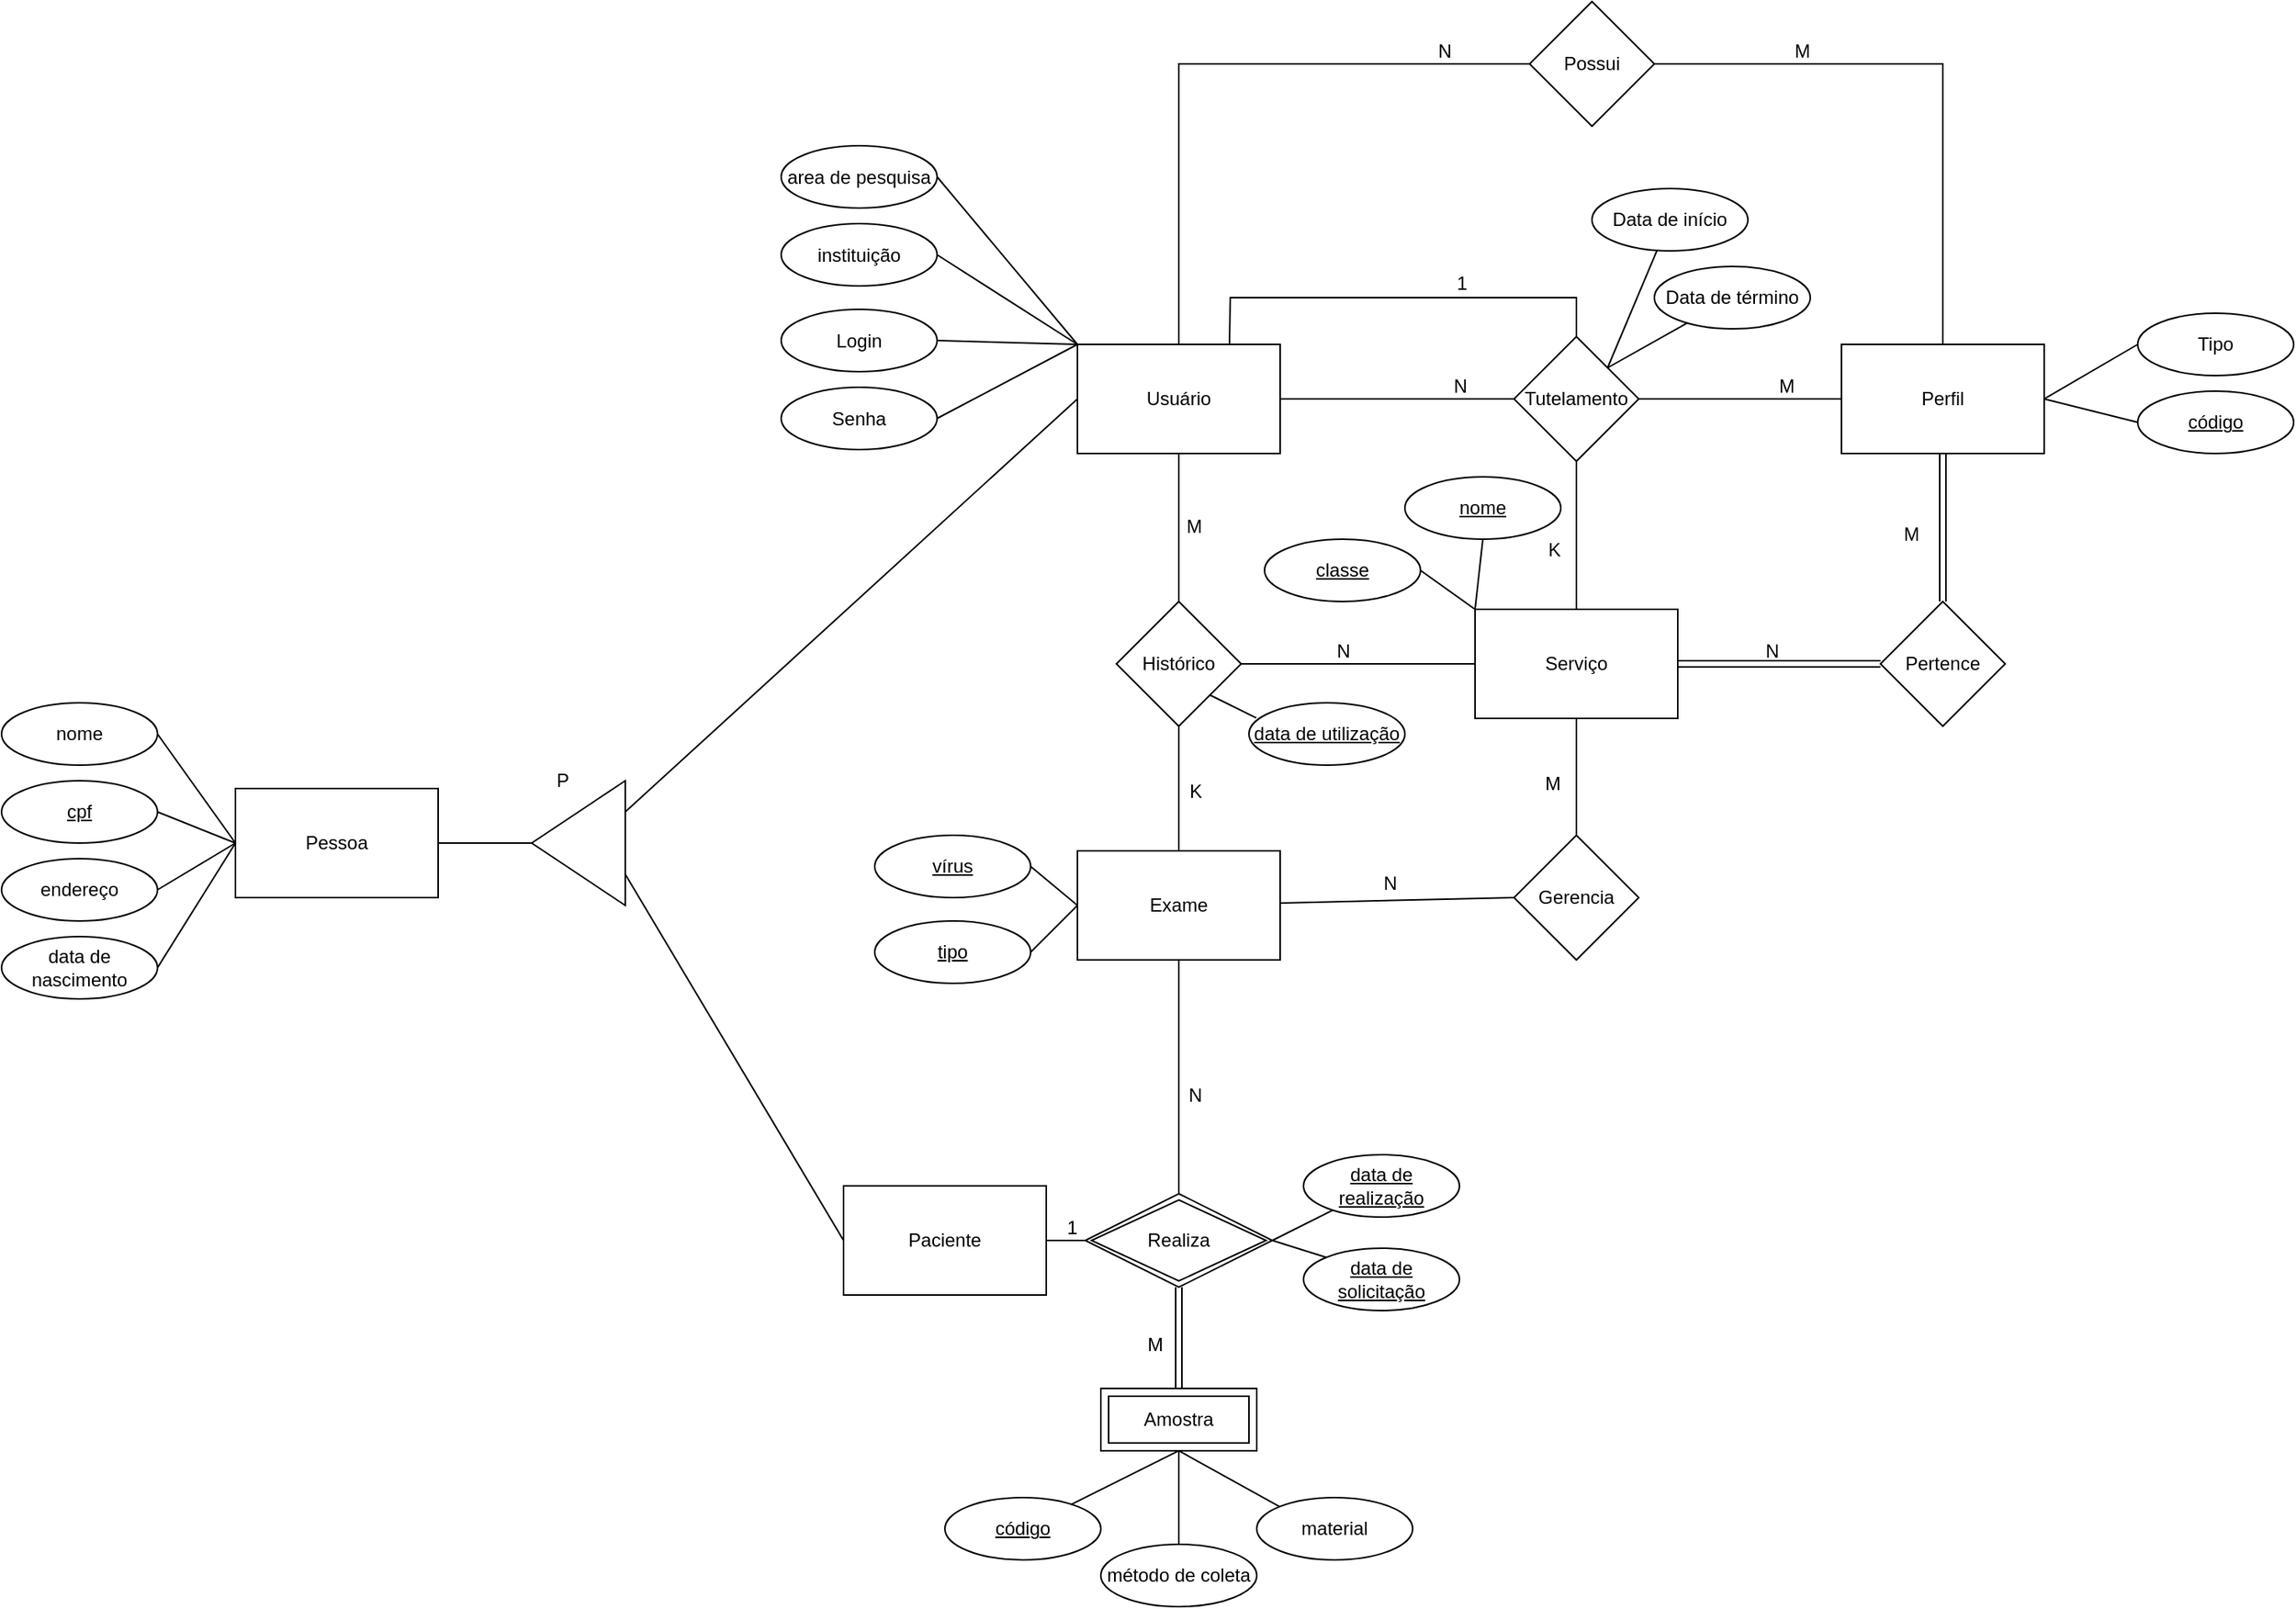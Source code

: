 <mxfile version="13.3.8" type="device" pages="2"><diagram id="vqulIl1J4enLwHjpf-9g" name="Page-1"><mxGraphModel dx="1108" dy="433" grid="1" gridSize="10" guides="1" tooltips="1" connect="1" arrows="1" fold="1" page="1" pageScale="1" pageWidth="850" pageHeight="1100" math="0" shadow="0"><root><mxCell id="0"/><mxCell id="1" parent="0"/><mxCell id="Hca87l5G_y4M02Vb20pz-1" value="Usuário" style="rounded=0;whiteSpace=wrap;html=1;" parent="1" vertex="1"><mxGeometry x="890" y="255" width="130" height="70" as="geometry"/></mxCell><mxCell id="Hca87l5G_y4M02Vb20pz-7" value="instituição" style="ellipse;whiteSpace=wrap;html=1;align=center;" parent="1" vertex="1"><mxGeometry x="700" y="177.5" width="100" height="40" as="geometry"/></mxCell><mxCell id="Hca87l5G_y4M02Vb20pz-9" value="Login" style="ellipse;whiteSpace=wrap;html=1;align=center;" parent="1" vertex="1"><mxGeometry x="700" y="232.5" width="100" height="40" as="geometry"/></mxCell><mxCell id="Hca87l5G_y4M02Vb20pz-10" value="Senha" style="ellipse;whiteSpace=wrap;html=1;align=center;" parent="1" vertex="1"><mxGeometry x="700" y="282.5" width="100" height="40" as="geometry"/></mxCell><mxCell id="Hca87l5G_y4M02Vb20pz-15" value="" style="endArrow=none;html=1;exitX=1;exitY=0.5;exitDx=0;exitDy=0;entryX=0;entryY=0;entryDx=0;entryDy=0;" parent="1" source="Hca87l5G_y4M02Vb20pz-6" target="Hca87l5G_y4M02Vb20pz-1" edge="1"><mxGeometry width="50" height="50" relative="1" as="geometry"><mxPoint x="850" y="235" as="sourcePoint"/><mxPoint x="920" y="265" as="targetPoint"/></mxGeometry></mxCell><mxCell id="Hca87l5G_y4M02Vb20pz-17" value="" style="endArrow=none;html=1;exitX=1;exitY=0.5;exitDx=0;exitDy=0;entryX=0;entryY=0;entryDx=0;entryDy=0;" parent="1" source="Hca87l5G_y4M02Vb20pz-7" target="Hca87l5G_y4M02Vb20pz-1" edge="1"><mxGeometry width="50" height="50" relative="1" as="geometry"><mxPoint x="850" y="285" as="sourcePoint"/><mxPoint x="930" y="275" as="targetPoint"/></mxGeometry></mxCell><mxCell id="Hca87l5G_y4M02Vb20pz-19" value="" style="endArrow=none;html=1;exitX=1;exitY=0.5;exitDx=0;exitDy=0;entryX=0;entryY=0;entryDx=0;entryDy=0;" parent="1" source="Hca87l5G_y4M02Vb20pz-9" target="Hca87l5G_y4M02Vb20pz-1" edge="1"><mxGeometry width="50" height="50" relative="1" as="geometry"><mxPoint x="850" y="385" as="sourcePoint"/><mxPoint x="930" y="275" as="targetPoint"/></mxGeometry></mxCell><mxCell id="Hca87l5G_y4M02Vb20pz-20" value="" style="endArrow=none;html=1;exitX=1;exitY=0.5;exitDx=0;exitDy=0;entryX=0;entryY=0;entryDx=0;entryDy=0;" parent="1" source="Hca87l5G_y4M02Vb20pz-10" target="Hca87l5G_y4M02Vb20pz-1" edge="1"><mxGeometry width="50" height="50" relative="1" as="geometry"><mxPoint x="850" y="435" as="sourcePoint"/><mxPoint x="930" y="275" as="targetPoint"/></mxGeometry></mxCell><mxCell id="Hca87l5G_y4M02Vb20pz-21" value="Tutelamento" style="rhombus;whiteSpace=wrap;html=1;" parent="1" vertex="1"><mxGeometry x="1170" y="250" width="80" height="80" as="geometry"/></mxCell><mxCell id="Hca87l5G_y4M02Vb20pz-22" value="Perfil" style="rounded=0;whiteSpace=wrap;html=1;" parent="1" vertex="1"><mxGeometry x="1380" y="255" width="130" height="70" as="geometry"/></mxCell><mxCell id="Hca87l5G_y4M02Vb20pz-25" value="Possui" style="rhombus;whiteSpace=wrap;html=1;" parent="1" vertex="1"><mxGeometry x="1180" y="35" width="80" height="80" as="geometry"/></mxCell><mxCell id="Hca87l5G_y4M02Vb20pz-26" value="" style="endArrow=none;html=1;rounded=0;exitX=0.75;exitY=0;exitDx=0;exitDy=0;entryX=0.5;entryY=0;entryDx=0;entryDy=0;" parent="1" source="Hca87l5G_y4M02Vb20pz-1" target="Hca87l5G_y4M02Vb20pz-21" edge="1"><mxGeometry relative="1" as="geometry"><mxPoint x="930" y="295" as="sourcePoint"/><mxPoint x="1140" y="225" as="targetPoint"/><Array as="points"><mxPoint x="988" y="225"/><mxPoint x="1210" y="225"/></Array></mxGeometry></mxCell><mxCell id="Hca87l5G_y4M02Vb20pz-27" value="1" style="resizable=0;html=1;align=right;verticalAlign=bottom;" parent="Hca87l5G_y4M02Vb20pz-26" connectable="0" vertex="1"><mxGeometry x="1" relative="1" as="geometry"><mxPoint x="-70" y="-25" as="offset"/></mxGeometry></mxCell><mxCell id="Hca87l5G_y4M02Vb20pz-28" value="" style="endArrow=none;html=1;rounded=0;entryX=0;entryY=0.5;entryDx=0;entryDy=0;" parent="1" target="Hca87l5G_y4M02Vb20pz-21" edge="1"><mxGeometry relative="1" as="geometry"><mxPoint x="1020" y="290" as="sourcePoint"/><mxPoint x="1090" y="295" as="targetPoint"/></mxGeometry></mxCell><mxCell id="Hca87l5G_y4M02Vb20pz-29" value="N" style="resizable=0;html=1;align=right;verticalAlign=bottom;" parent="Hca87l5G_y4M02Vb20pz-28" connectable="0" vertex="1"><mxGeometry x="1" relative="1" as="geometry"><mxPoint x="-30" as="offset"/></mxGeometry></mxCell><mxCell id="Hca87l5G_y4M02Vb20pz-33" value="" style="endArrow=none;html=1;rounded=0;exitX=0.5;exitY=0;exitDx=0;exitDy=0;entryX=0;entryY=0.5;entryDx=0;entryDy=0;" parent="1" source="Hca87l5G_y4M02Vb20pz-1" target="Hca87l5G_y4M02Vb20pz-25" edge="1"><mxGeometry relative="1" as="geometry"><mxPoint x="1030" y="300" as="sourcePoint"/><mxPoint x="955" y="95" as="targetPoint"/><Array as="points"><mxPoint x="955" y="75"/></Array></mxGeometry></mxCell><mxCell id="Hca87l5G_y4M02Vb20pz-34" value="N" style="resizable=0;html=1;align=right;verticalAlign=bottom;" parent="Hca87l5G_y4M02Vb20pz-33" connectable="0" vertex="1"><mxGeometry x="1" relative="1" as="geometry"><mxPoint x="-50" as="offset"/></mxGeometry></mxCell><mxCell id="Hca87l5G_y4M02Vb20pz-35" value="" style="endArrow=none;html=1;rounded=0;exitX=0.5;exitY=0;exitDx=0;exitDy=0;entryX=1;entryY=0.5;entryDx=0;entryDy=0;" parent="1" source="Hca87l5G_y4M02Vb20pz-22" target="Hca87l5G_y4M02Vb20pz-25" edge="1"><mxGeometry relative="1" as="geometry"><mxPoint x="965" y="265" as="sourcePoint"/><mxPoint x="1120" y="155" as="targetPoint"/><Array as="points"><mxPoint x="1445" y="75"/></Array></mxGeometry></mxCell><mxCell id="Hca87l5G_y4M02Vb20pz-36" value="M" style="resizable=0;html=1;align=right;verticalAlign=bottom;" parent="Hca87l5G_y4M02Vb20pz-35" connectable="0" vertex="1"><mxGeometry x="1" relative="1" as="geometry"><mxPoint x="100" as="offset"/></mxGeometry></mxCell><mxCell id="Hca87l5G_y4M02Vb20pz-37" value="Data de início" style="ellipse;whiteSpace=wrap;html=1;align=center;" parent="1" vertex="1"><mxGeometry x="1220" y="155" width="100" height="40" as="geometry"/></mxCell><mxCell id="Hca87l5G_y4M02Vb20pz-38" value="Data de término" style="ellipse;whiteSpace=wrap;html=1;align=center;" parent="1" vertex="1"><mxGeometry x="1260" y="205" width="100" height="40" as="geometry"/></mxCell><mxCell id="Hca87l5G_y4M02Vb20pz-39" value="" style="endArrow=none;html=1;exitX=1;exitY=0;exitDx=0;exitDy=0;" parent="1" source="Hca87l5G_y4M02Vb20pz-21" target="Hca87l5G_y4M02Vb20pz-38" edge="1"><mxGeometry width="50" height="50" relative="1" as="geometry"><mxPoint x="1250" y="315" as="sourcePoint"/><mxPoint x="1300" y="265" as="targetPoint"/></mxGeometry></mxCell><mxCell id="Hca87l5G_y4M02Vb20pz-40" value="" style="endArrow=none;html=1;exitX=1;exitY=0;exitDx=0;exitDy=0;" parent="1" source="Hca87l5G_y4M02Vb20pz-21" target="Hca87l5G_y4M02Vb20pz-37" edge="1"><mxGeometry width="50" height="50" relative="1" as="geometry"><mxPoint x="1240" y="280" as="sourcePoint"/><mxPoint x="1291.024" y="251.299" as="targetPoint"/></mxGeometry></mxCell><mxCell id="Hca87l5G_y4M02Vb20pz-41" value="" style="endArrow=none;html=1;rounded=0;entryX=0;entryY=0.5;entryDx=0;entryDy=0;exitX=1;exitY=0.5;exitDx=0;exitDy=0;" parent="1" source="Hca87l5G_y4M02Vb20pz-21" target="Hca87l5G_y4M02Vb20pz-22" edge="1"><mxGeometry relative="1" as="geometry"><mxPoint x="1030" y="300" as="sourcePoint"/><mxPoint x="1180" y="300" as="targetPoint"/></mxGeometry></mxCell><mxCell id="Hca87l5G_y4M02Vb20pz-42" value="M" style="resizable=0;html=1;align=right;verticalAlign=bottom;" parent="Hca87l5G_y4M02Vb20pz-41" connectable="0" vertex="1"><mxGeometry x="1" relative="1" as="geometry"><mxPoint x="-30" as="offset"/></mxGeometry></mxCell><mxCell id="Hca87l5G_y4M02Vb20pz-43" value="Tipo" style="ellipse;whiteSpace=wrap;html=1;align=center;" parent="1" vertex="1"><mxGeometry x="1570" y="235" width="100" height="40" as="geometry"/></mxCell><mxCell id="Hca87l5G_y4M02Vb20pz-44" value="" style="endArrow=none;html=1;exitX=1;exitY=0.5;exitDx=0;exitDy=0;entryX=0;entryY=0.5;entryDx=0;entryDy=0;" parent="1" source="Hca87l5G_y4M02Vb20pz-22" target="Hca87l5G_y4M02Vb20pz-43" edge="1"><mxGeometry width="50" height="50" relative="1" as="geometry"><mxPoint x="1240" y="280" as="sourcePoint"/><mxPoint x="1291.024" y="251.299" as="targetPoint"/></mxGeometry></mxCell><mxCell id="Hca87l5G_y4M02Vb20pz-45" value="código" style="ellipse;whiteSpace=wrap;html=1;align=center;fontStyle=4;" parent="1" vertex="1"><mxGeometry x="1570" y="285" width="100" height="40" as="geometry"/></mxCell><mxCell id="Hca87l5G_y4M02Vb20pz-46" value="" style="endArrow=none;html=1;exitX=1;exitY=0.5;exitDx=0;exitDy=0;entryX=0;entryY=0.5;entryDx=0;entryDy=0;" parent="1" source="Hca87l5G_y4M02Vb20pz-22" target="Hca87l5G_y4M02Vb20pz-45" edge="1"><mxGeometry width="50" height="50" relative="1" as="geometry"><mxPoint x="1520" y="300" as="sourcePoint"/><mxPoint x="1580" y="255" as="targetPoint"/></mxGeometry></mxCell><mxCell id="Hca87l5G_y4M02Vb20pz-47" value="Serviço" style="rounded=0;whiteSpace=wrap;html=1;" parent="1" vertex="1"><mxGeometry x="1145" y="425" width="130" height="70" as="geometry"/></mxCell><mxCell id="Hca87l5G_y4M02Vb20pz-48" value="Pertence" style="rhombus;whiteSpace=wrap;html=1;" parent="1" vertex="1"><mxGeometry x="1405" y="420" width="80" height="80" as="geometry"/></mxCell><mxCell id="Hca87l5G_y4M02Vb20pz-49" value="" style="shape=link;html=1;rounded=0;entryX=0;entryY=0.5;entryDx=0;entryDy=0;" parent="1" target="Hca87l5G_y4M02Vb20pz-48" edge="1"><mxGeometry relative="1" as="geometry"><mxPoint x="1275" y="460" as="sourcePoint"/><mxPoint x="1405" y="459.5" as="targetPoint"/></mxGeometry></mxCell><mxCell id="Hca87l5G_y4M02Vb20pz-50" value="N" style="resizable=0;html=1;align=right;verticalAlign=bottom;" parent="Hca87l5G_y4M02Vb20pz-49" connectable="0" vertex="1"><mxGeometry x="1" relative="1" as="geometry"><mxPoint x="-65" as="offset"/></mxGeometry></mxCell><mxCell id="Hca87l5G_y4M02Vb20pz-51" value="" style="shape=link;html=1;rounded=0;entryX=0.5;entryY=0;entryDx=0;entryDy=0;exitX=0.5;exitY=1;exitDx=0;exitDy=0;" parent="1" source="Hca87l5G_y4M02Vb20pz-22" target="Hca87l5G_y4M02Vb20pz-48" edge="1"><mxGeometry relative="1" as="geometry"><mxPoint x="1285" y="470" as="sourcePoint"/><mxPoint x="1415" y="470" as="targetPoint"/></mxGeometry></mxCell><mxCell id="Hca87l5G_y4M02Vb20pz-52" value="M" style="resizable=0;html=1;align=right;verticalAlign=bottom;" parent="Hca87l5G_y4M02Vb20pz-51" connectable="0" vertex="1"><mxGeometry x="1" relative="1" as="geometry"><mxPoint x="-15" y="-35" as="offset"/></mxGeometry></mxCell><mxCell id="Hca87l5G_y4M02Vb20pz-53" value="" style="endArrow=none;html=1;rounded=0;entryX=0.5;entryY=0;entryDx=0;entryDy=0;exitX=0.5;exitY=1;exitDx=0;exitDy=0;" parent="1" source="Hca87l5G_y4M02Vb20pz-21" target="Hca87l5G_y4M02Vb20pz-47" edge="1"><mxGeometry relative="1" as="geometry"><mxPoint x="1260" y="300" as="sourcePoint"/><mxPoint x="1390" y="300" as="targetPoint"/></mxGeometry></mxCell><mxCell id="Hca87l5G_y4M02Vb20pz-54" value="&lt;div&gt;K&lt;/div&gt;" style="resizable=0;html=1;align=right;verticalAlign=bottom;" parent="Hca87l5G_y4M02Vb20pz-53" connectable="0" vertex="1"><mxGeometry x="1" relative="1" as="geometry"><mxPoint x="-10" y="-30" as="offset"/></mxGeometry></mxCell><mxCell id="Hca87l5G_y4M02Vb20pz-55" value="classe" style="ellipse;whiteSpace=wrap;html=1;align=center;fontStyle=4;" parent="1" vertex="1"><mxGeometry x="1010" y="380" width="100" height="40" as="geometry"/></mxCell><mxCell id="Hca87l5G_y4M02Vb20pz-56" value="&lt;div&gt;nome&lt;/div&gt;" style="ellipse;whiteSpace=wrap;html=1;align=center;fontStyle=4;" parent="1" vertex="1"><mxGeometry x="1100" y="340" width="100" height="40" as="geometry"/></mxCell><mxCell id="Hca87l5G_y4M02Vb20pz-57" value="" style="endArrow=none;html=1;exitX=0;exitY=0.5;exitDx=0;exitDy=0;entryX=1;entryY=0.5;entryDx=0;entryDy=0;" parent="1" target="Hca87l5G_y4M02Vb20pz-55" edge="1"><mxGeometry width="50" height="50" relative="1" as="geometry"><mxPoint x="1145" y="425" as="sourcePoint"/><mxPoint x="900" y="265" as="targetPoint"/></mxGeometry></mxCell><mxCell id="Hca87l5G_y4M02Vb20pz-58" value="" style="endArrow=none;html=1;exitX=0.5;exitY=1;exitDx=0;exitDy=0;entryX=0;entryY=0;entryDx=0;entryDy=0;" parent="1" source="Hca87l5G_y4M02Vb20pz-56" target="Hca87l5G_y4M02Vb20pz-47" edge="1"><mxGeometry width="50" height="50" relative="1" as="geometry"><mxPoint x="1235" y="340" as="sourcePoint"/><mxPoint x="1210" y="325" as="targetPoint"/></mxGeometry></mxCell><mxCell id="Hca87l5G_y4M02Vb20pz-59" value="Gerencia" style="rhombus;whiteSpace=wrap;html=1;" parent="1" vertex="1"><mxGeometry x="1170" y="570" width="80" height="80" as="geometry"/></mxCell><mxCell id="Hca87l5G_y4M02Vb20pz-60" value="Exame" style="rounded=0;whiteSpace=wrap;html=1;" parent="1" vertex="1"><mxGeometry x="890" y="580" width="130" height="70" as="geometry"/></mxCell><mxCell id="Hca87l5G_y4M02Vb20pz-61" value="" style="endArrow=none;html=1;rounded=0;exitX=0.5;exitY=1;exitDx=0;exitDy=0;entryX=0.5;entryY=0;entryDx=0;entryDy=0;" parent="1" source="Hca87l5G_y4M02Vb20pz-47" target="Hca87l5G_y4M02Vb20pz-59" edge="1"><mxGeometry relative="1" as="geometry"><mxPoint x="1209.5" y="535" as="sourcePoint"/><mxPoint x="1210" y="565" as="targetPoint"/><Array as="points"/></mxGeometry></mxCell><mxCell id="Hca87l5G_y4M02Vb20pz-62" value="&lt;div&gt;M&lt;/div&gt;" style="resizable=0;html=1;align=right;verticalAlign=bottom;" parent="Hca87l5G_y4M02Vb20pz-61" connectable="0" vertex="1"><mxGeometry x="1" relative="1" as="geometry"><mxPoint x="-10" y="-25" as="offset"/></mxGeometry></mxCell><mxCell id="Hca87l5G_y4M02Vb20pz-65" value="tipo" style="ellipse;whiteSpace=wrap;html=1;align=center;fontStyle=4;" parent="1" vertex="1"><mxGeometry x="760" y="625" width="100" height="40" as="geometry"/></mxCell><mxCell id="Hca87l5G_y4M02Vb20pz-66" value="vírus" style="ellipse;whiteSpace=wrap;html=1;align=center;fontStyle=4;" parent="1" vertex="1"><mxGeometry x="760" y="570" width="100" height="40" as="geometry"/></mxCell><mxCell id="Hca87l5G_y4M02Vb20pz-67" value="" style="endArrow=none;html=1;exitX=1;exitY=0.5;exitDx=0;exitDy=0;" parent="1" source="Hca87l5G_y4M02Vb20pz-65" edge="1"><mxGeometry width="50" height="50" relative="1" as="geometry"><mxPoint x="655" y="365" as="sourcePoint"/><mxPoint x="890" y="615" as="targetPoint"/></mxGeometry></mxCell><mxCell id="Hca87l5G_y4M02Vb20pz-68" value="" style="endArrow=none;html=1;exitX=1;exitY=0.5;exitDx=0;exitDy=0;" parent="1" source="Hca87l5G_y4M02Vb20pz-66" edge="1"><mxGeometry width="50" height="50" relative="1" as="geometry"><mxPoint x="1100" y="580" as="sourcePoint"/><mxPoint x="890" y="615" as="targetPoint"/></mxGeometry></mxCell><mxCell id="Hca87l5G_y4M02Vb20pz-69" value="Realiza" style="shape=rhombus;double=1;perimeter=rhombusPerimeter;whiteSpace=wrap;html=1;align=center;" parent="1" vertex="1"><mxGeometry x="895" y="800" width="120" height="60" as="geometry"/></mxCell><mxCell id="Hca87l5G_y4M02Vb20pz-70" value="Amostra" style="shape=ext;margin=3;double=1;whiteSpace=wrap;html=1;align=center;" parent="1" vertex="1"><mxGeometry x="905" y="924.96" width="100" height="40" as="geometry"/></mxCell><mxCell id="Hca87l5G_y4M02Vb20pz-71" value="Paciente" style="rounded=0;whiteSpace=wrap;html=1;" parent="1" vertex="1"><mxGeometry x="740" y="795" width="130" height="70" as="geometry"/></mxCell><mxCell id="Hca87l5G_y4M02Vb20pz-72" value="" style="endArrow=none;html=1;rounded=0;entryX=0.5;entryY=1;entryDx=0;entryDy=0;exitX=0.5;exitY=0;exitDx=0;exitDy=0;" parent="1" source="Hca87l5G_y4M02Vb20pz-69" target="Hca87l5G_y4M02Vb20pz-60" edge="1"><mxGeometry relative="1" as="geometry"><mxPoint x="740" y="735" as="sourcePoint"/><mxPoint x="900" y="735" as="targetPoint"/></mxGeometry></mxCell><mxCell id="Hca87l5G_y4M02Vb20pz-73" value="N" style="resizable=0;html=1;align=right;verticalAlign=bottom;" parent="Hca87l5G_y4M02Vb20pz-72" connectable="0" vertex="1"><mxGeometry x="1" relative="1" as="geometry"><mxPoint x="15.0" y="95" as="offset"/></mxGeometry></mxCell><mxCell id="Hca87l5G_y4M02Vb20pz-76" value="" style="endArrow=none;html=1;rounded=0;entryX=0;entryY=0.5;entryDx=0;entryDy=0;exitX=1;exitY=0.5;exitDx=0;exitDy=0;" parent="1" source="Hca87l5G_y4M02Vb20pz-71" target="Hca87l5G_y4M02Vb20pz-69" edge="1"><mxGeometry relative="1" as="geometry"><mxPoint x="890" y="840" as="sourcePoint"/><mxPoint x="1010" y="840" as="targetPoint"/></mxGeometry></mxCell><mxCell id="Hca87l5G_y4M02Vb20pz-77" value="1" style="resizable=0;html=1;align=right;verticalAlign=bottom;" parent="Hca87l5G_y4M02Vb20pz-76" connectable="0" vertex="1"><mxGeometry x="1" relative="1" as="geometry"><mxPoint x="-5" as="offset"/></mxGeometry></mxCell><mxCell id="Hca87l5G_y4M02Vb20pz-78" value="&lt;u&gt;data de realização&lt;/u&gt;" style="ellipse;whiteSpace=wrap;html=1;align=center;" parent="1" vertex="1"><mxGeometry x="1035" y="775" width="100" height="40" as="geometry"/></mxCell><mxCell id="Hca87l5G_y4M02Vb20pz-79" value="" style="endArrow=none;html=1;entryX=1;entryY=0.5;entryDx=0;entryDy=0;" parent="1" source="Hca87l5G_y4M02Vb20pz-78" target="Hca87l5G_y4M02Vb20pz-69" edge="1"><mxGeometry width="50" height="50" relative="1" as="geometry"><mxPoint x="765" y="580" as="sourcePoint"/><mxPoint x="730" y="600" as="targetPoint"/></mxGeometry></mxCell><mxCell id="Hca87l5G_y4M02Vb20pz-80" value="" style="shape=link;html=1;rounded=0;entryX=0.5;entryY=1;entryDx=0;entryDy=0;exitX=0.5;exitY=0;exitDx=0;exitDy=0;" parent="1" source="Hca87l5G_y4M02Vb20pz-70" target="Hca87l5G_y4M02Vb20pz-69" edge="1"><mxGeometry relative="1" as="geometry"><mxPoint x="895" y="580" as="sourcePoint"/><mxPoint x="1025" y="580" as="targetPoint"/></mxGeometry></mxCell><mxCell id="Hca87l5G_y4M02Vb20pz-81" value="M" style="resizable=0;html=1;align=right;verticalAlign=bottom;" parent="Hca87l5G_y4M02Vb20pz-80" connectable="0" vertex="1"><mxGeometry x="1" relative="1" as="geometry"><mxPoint x="-10" y="45.04" as="offset"/></mxGeometry></mxCell><mxCell id="Hca87l5G_y4M02Vb20pz-82" value="método de coleta" style="ellipse;whiteSpace=wrap;html=1;align=center;" parent="1" vertex="1"><mxGeometry x="905" y="1024.96" width="100" height="40" as="geometry"/></mxCell><mxCell id="Hca87l5G_y4M02Vb20pz-83" value="" style="endArrow=none;html=1;entryX=0.5;entryY=0;entryDx=0;entryDy=0;exitX=0.5;exitY=1;exitDx=0;exitDy=0;" parent="1" source="Hca87l5G_y4M02Vb20pz-70" target="Hca87l5G_y4M02Vb20pz-82" edge="1"><mxGeometry width="50" height="50" relative="1" as="geometry"><mxPoint x="883.57" y="743.53" as="sourcePoint"/><mxPoint x="935" y="794.96" as="targetPoint"/></mxGeometry></mxCell><mxCell id="Hca87l5G_y4M02Vb20pz-84" value="material" style="ellipse;whiteSpace=wrap;html=1;align=center;" parent="1" vertex="1"><mxGeometry x="1005" y="994.96" width="100" height="40" as="geometry"/></mxCell><mxCell id="Hca87l5G_y4M02Vb20pz-85" value="" style="endArrow=none;html=1;entryX=0;entryY=0;entryDx=0;entryDy=0;exitX=0.5;exitY=1;exitDx=0;exitDy=0;" parent="1" source="Hca87l5G_y4M02Vb20pz-70" target="Hca87l5G_y4M02Vb20pz-84" edge="1"><mxGeometry width="50" height="50" relative="1" as="geometry"><mxPoint x="965" y="974.96" as="sourcePoint"/><mxPoint x="965" y="1034.96" as="targetPoint"/></mxGeometry></mxCell><mxCell id="Hca87l5G_y4M02Vb20pz-86" value="código" style="ellipse;whiteSpace=wrap;html=1;align=center;fontStyle=4;" parent="1" vertex="1"><mxGeometry x="805" y="994.96" width="100" height="40" as="geometry"/></mxCell><mxCell id="Hca87l5G_y4M02Vb20pz-87" value="" style="endArrow=none;html=1;" parent="1" target="Hca87l5G_y4M02Vb20pz-86" edge="1"><mxGeometry width="50" height="50" relative="1" as="geometry"><mxPoint x="955" y="964.96" as="sourcePoint"/><mxPoint x="965" y="1034.96" as="targetPoint"/></mxGeometry></mxCell><mxCell id="Hca87l5G_y4M02Vb20pz-88" value="cpf" style="ellipse;whiteSpace=wrap;html=1;align=center;fontStyle=4;" parent="1" vertex="1"><mxGeometry x="200" y="535" width="100" height="40" as="geometry"/></mxCell><mxCell id="Hca87l5G_y4M02Vb20pz-90" value="nome" style="ellipse;whiteSpace=wrap;html=1;align=center;" parent="1" vertex="1"><mxGeometry x="200" y="485" width="100" height="40" as="geometry"/></mxCell><mxCell id="Hca87l5G_y4M02Vb20pz-92" value="endereço" style="ellipse;whiteSpace=wrap;html=1;align=center;" parent="1" vertex="1"><mxGeometry x="200" y="585" width="100" height="40" as="geometry"/></mxCell><mxCell id="Hca87l5G_y4M02Vb20pz-93" value="data de nascimento" style="ellipse;whiteSpace=wrap;html=1;align=center;" parent="1" vertex="1"><mxGeometry x="200" y="635" width="100" height="40" as="geometry"/></mxCell><mxCell id="DPUbYvpwC4rmFdESuQnZ-4" value="" style="rhombus;whiteSpace=wrap;html=1;" parent="1" vertex="1"><mxGeometry x="915" y="420" width="80" height="80" as="geometry"/></mxCell><mxCell id="DPUbYvpwC4rmFdESuQnZ-5" value="" style="endArrow=none;html=1;entryX=0.5;entryY=1;entryDx=0;entryDy=0;exitX=0.5;exitY=0;exitDx=0;exitDy=0;" parent="1" source="DPUbYvpwC4rmFdESuQnZ-4" target="Hca87l5G_y4M02Vb20pz-1" edge="1"><mxGeometry width="50" height="50" relative="1" as="geometry"><mxPoint x="1090" y="465" as="sourcePoint"/><mxPoint x="1140" y="415" as="targetPoint"/></mxGeometry></mxCell><mxCell id="DPUbYvpwC4rmFdESuQnZ-6" value="" style="endArrow=none;html=1;exitX=1;exitY=0.5;exitDx=0;exitDy=0;entryX=0;entryY=0.5;entryDx=0;entryDy=0;" parent="1" source="DPUbYvpwC4rmFdESuQnZ-4" target="Hca87l5G_y4M02Vb20pz-47" edge="1"><mxGeometry width="50" height="50" relative="1" as="geometry"><mxPoint x="1090" y="465" as="sourcePoint"/><mxPoint x="1140" y="415" as="targetPoint"/></mxGeometry></mxCell><mxCell id="DPUbYvpwC4rmFdESuQnZ-8" value="Histórico" style="text;html=1;strokeColor=none;fillColor=none;align=center;verticalAlign=middle;whiteSpace=wrap;rounded=0;" parent="1" vertex="1"><mxGeometry x="935" y="450" width="40" height="20" as="geometry"/></mxCell><mxCell id="DPUbYvpwC4rmFdESuQnZ-11" value="&lt;u&gt;data de utilização&lt;/u&gt;" style="ellipse;whiteSpace=wrap;html=1;align=center;" parent="1" vertex="1"><mxGeometry x="1000" y="485" width="100" height="40" as="geometry"/></mxCell><mxCell id="DPUbYvpwC4rmFdESuQnZ-13" value="" style="endArrow=none;html=1;exitX=0.047;exitY=0.242;exitDx=0;exitDy=0;entryX=1;entryY=1;entryDx=0;entryDy=0;exitPerimeter=0;" parent="1" source="DPUbYvpwC4rmFdESuQnZ-11" target="DPUbYvpwC4rmFdESuQnZ-4" edge="1"><mxGeometry width="50" height="50" relative="1" as="geometry"><mxPoint x="1090" y="585" as="sourcePoint"/><mxPoint x="1140" y="535" as="targetPoint"/></mxGeometry></mxCell><mxCell id="gB2T98hT1KQtVvKRYJYW-1" value="N" style="resizable=0;html=1;align=right;verticalAlign=bottom;" parent="1" connectable="0" vertex="1"><mxGeometry x="1130" y="460" as="geometry"><mxPoint x="-65" as="offset"/></mxGeometry></mxCell><mxCell id="gB2T98hT1KQtVvKRYJYW-2" value="M" style="resizable=0;html=1;align=right;verticalAlign=bottom;" parent="1" connectable="0" vertex="1"><mxGeometry x="985" y="415" as="geometry"><mxPoint x="-15" y="-35" as="offset"/></mxGeometry></mxCell><mxCell id="7MDsx3huEAC4QRdlJysO-1" value="" style="endArrow=none;html=1;entryX=0;entryY=0.5;entryDx=0;entryDy=0;" parent="1" source="Hca87l5G_y4M02Vb20pz-60" target="Hca87l5G_y4M02Vb20pz-59" edge="1"><mxGeometry width="50" height="50" relative="1" as="geometry"><mxPoint x="1150" y="705" as="sourcePoint"/><mxPoint x="1200" y="655" as="targetPoint"/></mxGeometry></mxCell><mxCell id="7MDsx3huEAC4QRdlJysO-2" value="N" style="resizable=0;html=1;align=right;verticalAlign=bottom;" parent="1" connectable="0" vertex="1"><mxGeometry x="1084.998" y="484.998" as="geometry"><mxPoint x="10.03" y="124.6" as="offset"/></mxGeometry></mxCell><mxCell id="7MDsx3huEAC4QRdlJysO-3" value="" style="endArrow=none;html=1;exitX=0.5;exitY=0;exitDx=0;exitDy=0;entryX=0.5;entryY=1;entryDx=0;entryDy=0;" parent="1" source="Hca87l5G_y4M02Vb20pz-60" target="DPUbYvpwC4rmFdESuQnZ-4" edge="1"><mxGeometry width="50" height="50" relative="1" as="geometry"><mxPoint x="1150" y="535" as="sourcePoint"/><mxPoint x="1200" y="485" as="targetPoint"/></mxGeometry></mxCell><mxCell id="7MDsx3huEAC4QRdlJysO-4" value="&lt;div&gt;K&lt;/div&gt;" style="resizable=0;html=1;align=right;verticalAlign=bottom;" parent="1" connectable="0" vertex="1"><mxGeometry x="980" y="580" as="geometry"><mxPoint x="-10" y="-30" as="offset"/></mxGeometry></mxCell><mxCell id="7MDsx3huEAC4QRdlJysO-5" value="&lt;u&gt;data de solicitação&lt;/u&gt;" style="ellipse;whiteSpace=wrap;html=1;align=center;" parent="1" vertex="1"><mxGeometry x="1035" y="835" width="100" height="40" as="geometry"/></mxCell><mxCell id="7MDsx3huEAC4QRdlJysO-6" value="" style="endArrow=none;html=1;exitX=1;exitY=0.5;exitDx=0;exitDy=0;entryX=0;entryY=0;entryDx=0;entryDy=0;" parent="1" source="Hca87l5G_y4M02Vb20pz-69" target="7MDsx3huEAC4QRdlJysO-5" edge="1"><mxGeometry width="50" height="50" relative="1" as="geometry"><mxPoint x="850" y="715" as="sourcePoint"/><mxPoint x="1040" y="855" as="targetPoint"/></mxGeometry></mxCell><mxCell id="Hca87l5G_y4M02Vb20pz-6" value="area de pesquisa" style="ellipse;whiteSpace=wrap;html=1;align=center;" parent="1" vertex="1"><mxGeometry x="700" y="127.5" width="100" height="40" as="geometry"/></mxCell><mxCell id="fUPRQQEsuM0e68sEKHKM-1" value="Pessoa" style="rounded=0;whiteSpace=wrap;html=1;" parent="1" vertex="1"><mxGeometry x="350" y="540" width="130" height="70" as="geometry"/></mxCell><mxCell id="fUPRQQEsuM0e68sEKHKM-3" value="" style="endArrow=none;html=1;exitX=1;exitY=0.5;exitDx=0;exitDy=0;entryX=0;entryY=0.5;entryDx=0;entryDy=0;" parent="1" source="Hca87l5G_y4M02Vb20pz-90" target="fUPRQQEsuM0e68sEKHKM-1" edge="1"><mxGeometry width="50" height="50" relative="1" as="geometry"><mxPoint x="340" y="575" as="sourcePoint"/><mxPoint x="390" y="525" as="targetPoint"/></mxGeometry></mxCell><mxCell id="fUPRQQEsuM0e68sEKHKM-5" value="" style="endArrow=none;html=1;entryX=1;entryY=0.5;entryDx=0;entryDy=0;" parent="1" target="Hca87l5G_y4M02Vb20pz-88" edge="1"><mxGeometry width="50" height="50" relative="1" as="geometry"><mxPoint x="350" y="575" as="sourcePoint"/><mxPoint x="390" y="525" as="targetPoint"/></mxGeometry></mxCell><mxCell id="fUPRQQEsuM0e68sEKHKM-6" value="" style="endArrow=none;html=1;exitX=0;exitY=0.5;exitDx=0;exitDy=0;" parent="1" source="fUPRQQEsuM0e68sEKHKM-1" edge="1"><mxGeometry width="50" height="50" relative="1" as="geometry"><mxPoint x="340" y="575" as="sourcePoint"/><mxPoint x="300" y="605" as="targetPoint"/></mxGeometry></mxCell><mxCell id="fUPRQQEsuM0e68sEKHKM-7" value="" style="endArrow=none;html=1;exitX=0;exitY=0.5;exitDx=0;exitDy=0;" parent="1" source="fUPRQQEsuM0e68sEKHKM-1" edge="1"><mxGeometry width="50" height="50" relative="1" as="geometry"><mxPoint x="340" y="575" as="sourcePoint"/><mxPoint x="300" y="655" as="targetPoint"/></mxGeometry></mxCell><mxCell id="fUPRQQEsuM0e68sEKHKM-11" value="" style="triangle;whiteSpace=wrap;html=1;rotation=-180;" parent="1" vertex="1"><mxGeometry x="540" y="535" width="60" height="80" as="geometry"/></mxCell><mxCell id="fUPRQQEsuM0e68sEKHKM-13" value="" style="endArrow=none;html=1;exitX=1;exitY=0.5;exitDx=0;exitDy=0;entryX=1;entryY=0.5;entryDx=0;entryDy=0;" parent="1" source="fUPRQQEsuM0e68sEKHKM-1" target="fUPRQQEsuM0e68sEKHKM-11" edge="1"><mxGeometry width="50" height="50" relative="1" as="geometry"><mxPoint x="500" y="580" as="sourcePoint"/><mxPoint x="550" y="530" as="targetPoint"/></mxGeometry></mxCell><mxCell id="fUPRQQEsuM0e68sEKHKM-15" value="" style="endArrow=none;html=1;entryX=0;entryY=0.5;entryDx=0;entryDy=0;exitX=0;exitY=0.75;exitDx=0;exitDy=0;" parent="1" source="fUPRQQEsuM0e68sEKHKM-11" target="Hca87l5G_y4M02Vb20pz-1" edge="1"><mxGeometry width="50" height="50" relative="1" as="geometry"><mxPoint x="500" y="580" as="sourcePoint"/><mxPoint x="550" y="530" as="targetPoint"/></mxGeometry></mxCell><mxCell id="fUPRQQEsuM0e68sEKHKM-16" value="" style="endArrow=none;html=1;exitX=0;exitY=0.25;exitDx=0;exitDy=0;entryX=0;entryY=0.5;entryDx=0;entryDy=0;" parent="1" source="fUPRQQEsuM0e68sEKHKM-11" target="Hca87l5G_y4M02Vb20pz-71" edge="1"><mxGeometry width="50" height="50" relative="1" as="geometry"><mxPoint x="500" y="580" as="sourcePoint"/><mxPoint x="550" y="530" as="targetPoint"/></mxGeometry></mxCell><mxCell id="fUPRQQEsuM0e68sEKHKM-17" value="P" style="text;html=1;strokeColor=none;fillColor=none;align=center;verticalAlign=middle;whiteSpace=wrap;rounded=0;" parent="1" vertex="1"><mxGeometry x="540" y="525" width="40" height="20" as="geometry"/></mxCell></root></mxGraphModel></diagram><diagram id="lkPqcw9YRDLd-GS48JZc" name="Page-2"><mxGraphModel dx="1108" dy="433" grid="1" gridSize="10" guides="1" tooltips="1" connect="1" arrows="1" fold="1" page="1" pageScale="1" pageWidth="850" pageHeight="1100" math="0" shadow="0"><root><mxCell id="AagIR0hsWF_exLqwNYIM-0"/><mxCell id="AagIR0hsWF_exLqwNYIM-1" parent="AagIR0hsWF_exLqwNYIM-0"/><mxCell id="aTB9mhuCrNrsvC4o5uKk-29" value="Perfil" style="swimlane;fontStyle=1;childLayout=stackLayout;horizontal=1;startSize=26;horizontalStack=0;resizeParent=1;resizeParentMax=0;resizeLast=0;collapsible=1;marginBottom=0;align=center;fontSize=14;" parent="AagIR0hsWF_exLqwNYIM-1" vertex="1"><mxGeometry x="40" y="120" width="160" height="78" as="geometry"/></mxCell><mxCell id="aTB9mhuCrNrsvC4o5uKk-30" value="código" style="text;strokeColor=none;fillColor=none;spacingLeft=4;spacingRight=4;overflow=hidden;rotatable=0;points=[[0,0.5],[1,0.5]];portConstraint=eastwest;fontSize=12;fontStyle=4" parent="aTB9mhuCrNrsvC4o5uKk-29" vertex="1"><mxGeometry y="26" width="160" height="26" as="geometry"/></mxCell><mxCell id="aTB9mhuCrNrsvC4o5uKk-31" value="tipo" style="text;strokeColor=none;fillColor=none;spacingLeft=4;spacingRight=4;overflow=hidden;rotatable=0;points=[[0,0.5],[1,0.5]];portConstraint=eastwest;fontSize=12;" parent="aTB9mhuCrNrsvC4o5uKk-29" vertex="1"><mxGeometry y="52" width="160" height="26" as="geometry"/></mxCell><mxCell id="aTB9mhuCrNrsvC4o5uKk-39" value="Serviço" style="swimlane;fontStyle=1;childLayout=stackLayout;horizontal=1;startSize=26;horizontalStack=0;resizeParent=1;resizeParentMax=0;resizeLast=0;collapsible=1;marginBottom=0;align=center;fontSize=14;" parent="AagIR0hsWF_exLqwNYIM-1" vertex="1"><mxGeometry x="240" y="120" width="160" height="78" as="geometry"/></mxCell><mxCell id="aTB9mhuCrNrsvC4o5uKk-40" value="classe" style="text;strokeColor=none;fillColor=none;spacingLeft=4;spacingRight=4;overflow=hidden;rotatable=0;points=[[0,0.5],[1,0.5]];portConstraint=eastwest;fontSize=12;fontStyle=4" parent="aTB9mhuCrNrsvC4o5uKk-39" vertex="1"><mxGeometry y="26" width="160" height="26" as="geometry"/></mxCell><mxCell id="aTB9mhuCrNrsvC4o5uKk-41" value="nome" style="text;strokeColor=none;fillColor=none;spacingLeft=4;spacingRight=4;overflow=hidden;rotatable=0;points=[[0,0.5],[1,0.5]];portConstraint=eastwest;fontSize=12;fontStyle=4" parent="aTB9mhuCrNrsvC4o5uKk-39" vertex="1"><mxGeometry y="52" width="160" height="26" as="geometry"/></mxCell><mxCell id="aTB9mhuCrNrsvC4o5uKk-61" value="Amostra" style="swimlane;fontStyle=1;childLayout=stackLayout;horizontal=1;startSize=26;horizontalStack=0;resizeParent=1;resizeParentMax=0;resizeLast=0;collapsible=1;marginBottom=0;align=center;fontSize=14;" parent="AagIR0hsWF_exLqwNYIM-1" vertex="1"><mxGeometry x="40" y="220" width="160" height="182" as="geometry"/></mxCell><mxCell id="aTB9mhuCrNrsvC4o5uKk-62" value="id_paciente" style="text;strokeColor=none;fillColor=none;spacingLeft=4;spacingRight=4;overflow=hidden;rotatable=0;points=[[0,0.5],[1,0.5]];portConstraint=eastwest;fontSize=12;fontStyle=4" parent="aTB9mhuCrNrsvC4o5uKk-61" vertex="1"><mxGeometry y="26" width="160" height="26" as="geometry"/></mxCell><mxCell id="aTB9mhuCrNrsvC4o5uKk-63" value="tipo_exame" style="text;strokeColor=none;fillColor=none;spacingLeft=4;spacingRight=4;overflow=hidden;rotatable=0;points=[[0,0.5],[1,0.5]];portConstraint=eastwest;fontSize=12;fontStyle=4" parent="aTB9mhuCrNrsvC4o5uKk-61" vertex="1"><mxGeometry y="52" width="160" height="26" as="geometry"/></mxCell><mxCell id="aTB9mhuCrNrsvC4o5uKk-64" value="virus_exame" style="text;strokeColor=none;fillColor=none;spacingLeft=4;spacingRight=4;overflow=hidden;rotatable=0;points=[[0,0.5],[1,0.5]];portConstraint=eastwest;fontSize=12;fontStyle=4" parent="aTB9mhuCrNrsvC4o5uKk-61" vertex="1"><mxGeometry y="78" width="160" height="26" as="geometry"/></mxCell><mxCell id="aTB9mhuCrNrsvC4o5uKk-65" value="codigo_amostra" style="text;strokeColor=none;fillColor=none;spacingLeft=4;spacingRight=4;overflow=hidden;rotatable=0;points=[[0,0.5],[1,0.5]];portConstraint=eastwest;fontSize=12;fontStyle=4" parent="aTB9mhuCrNrsvC4o5uKk-61" vertex="1"><mxGeometry y="104" width="160" height="26" as="geometry"/></mxCell><mxCell id="aTB9mhuCrNrsvC4o5uKk-67" value="método de coleta" style="text;strokeColor=none;fillColor=none;spacingLeft=4;spacingRight=4;overflow=hidden;rotatable=0;points=[[0,0.5],[1,0.5]];portConstraint=eastwest;fontSize=12;fontStyle=0" parent="aTB9mhuCrNrsvC4o5uKk-61" vertex="1"><mxGeometry y="130" width="160" height="26" as="geometry"/></mxCell><mxCell id="aTB9mhuCrNrsvC4o5uKk-68" value="material" style="text;strokeColor=none;fillColor=none;spacingLeft=4;spacingRight=4;overflow=hidden;rotatable=0;points=[[0,0.5],[1,0.5]];portConstraint=eastwest;fontSize=12;fontStyle=0" parent="aTB9mhuCrNrsvC4o5uKk-61" vertex="1"><mxGeometry y="156" width="160" height="26" as="geometry"/></mxCell><mxCell id="aTB9mhuCrNrsvC4o5uKk-58" value="Exame" style="swimlane;fontStyle=1;childLayout=stackLayout;horizontal=1;startSize=26;horizontalStack=0;resizeParent=1;resizeParentMax=0;resizeLast=0;collapsible=1;marginBottom=0;align=center;fontSize=14;" parent="AagIR0hsWF_exLqwNYIM-1" vertex="1"><mxGeometry x="240" y="220" width="160" height="78" as="geometry"/></mxCell><mxCell id="aTB9mhuCrNrsvC4o5uKk-59" value="tipo" style="text;strokeColor=none;fillColor=none;spacingLeft=4;spacingRight=4;overflow=hidden;rotatable=0;points=[[0,0.5],[1,0.5]];portConstraint=eastwest;fontSize=12;fontStyle=4" parent="aTB9mhuCrNrsvC4o5uKk-58" vertex="1"><mxGeometry y="26" width="160" height="26" as="geometry"/></mxCell><mxCell id="aTB9mhuCrNrsvC4o5uKk-60" value="virus" style="text;strokeColor=none;fillColor=none;spacingLeft=4;spacingRight=4;overflow=hidden;rotatable=0;points=[[0,0.5],[1,0.5]];portConstraint=eastwest;fontSize=12;fontStyle=4" parent="aTB9mhuCrNrsvC4o5uKk-58" vertex="1"><mxGeometry y="52" width="160" height="26" as="geometry"/></mxCell><mxCell id="OlsFBIIWnfdrHPUleK1n-1" value="Pessoa" style="swimlane;fontStyle=1;childLayout=stackLayout;horizontal=1;startSize=26;horizontalStack=0;resizeParent=1;resizeParentMax=0;resizeLast=0;collapsible=1;marginBottom=0;align=center;fontSize=14;" parent="AagIR0hsWF_exLqwNYIM-1" vertex="1"><mxGeometry x="540" y="120" width="160" height="130" as="geometry"/></mxCell><mxCell id="OlsFBIIWnfdrHPUleK1n-2" value="cpf&#10;" style="text;strokeColor=none;fillColor=none;spacingLeft=4;spacingRight=4;overflow=hidden;rotatable=0;points=[[0,0.5],[1,0.5]];portConstraint=eastwest;fontSize=12;fontStyle=4" parent="OlsFBIIWnfdrHPUleK1n-1" vertex="1"><mxGeometry y="26" width="160" height="26" as="geometry"/></mxCell><mxCell id="OlsFBIIWnfdrHPUleK1n-3" value="nome" style="text;strokeColor=none;fillColor=none;spacingLeft=4;spacingRight=4;overflow=hidden;rotatable=0;points=[[0,0.5],[1,0.5]];portConstraint=eastwest;fontSize=12;" parent="OlsFBIIWnfdrHPUleK1n-1" vertex="1"><mxGeometry y="52" width="160" height="26" as="geometry"/></mxCell><mxCell id="OlsFBIIWnfdrHPUleK1n-4" value="endereco" style="text;strokeColor=none;fillColor=none;spacingLeft=4;spacingRight=4;overflow=hidden;rotatable=0;points=[[0,0.5],[1,0.5]];portConstraint=eastwest;fontSize=12;" parent="OlsFBIIWnfdrHPUleK1n-1" vertex="1"><mxGeometry y="78" width="160" height="26" as="geometry"/></mxCell><mxCell id="OlsFBIIWnfdrHPUleK1n-7" value="nascimento" style="text;strokeColor=none;fillColor=none;spacingLeft=4;spacingRight=4;overflow=hidden;rotatable=0;points=[[0,0.5],[1,0.5]];portConstraint=eastwest;fontSize=12;" parent="OlsFBIIWnfdrHPUleK1n-1" vertex="1"><mxGeometry y="104" width="160" height="26" as="geometry"/></mxCell><mxCell id="Hm5X7YmA0w7muafkYOLg-4" value="&lt;b&gt;&lt;font style=&quot;font-size: 18px&quot;&gt;ENTIDADES&lt;/font&gt;&lt;/b&gt;" style="text;html=1;strokeColor=none;fillColor=none;align=center;verticalAlign=middle;whiteSpace=wrap;rounded=0;" parent="AagIR0hsWF_exLqwNYIM-1" vertex="1"><mxGeometry x="80" y="60" width="40" height="20" as="geometry"/></mxCell><mxCell id="Hm5X7YmA0w7muafkYOLg-5" value="&lt;b&gt;&lt;font style=&quot;font-size: 18px&quot;&gt;RELACIONAMENTOS&lt;/font&gt;&lt;/b&gt;" style="text;html=1;strokeColor=none;fillColor=none;align=center;verticalAlign=middle;whiteSpace=wrap;rounded=0;" parent="AagIR0hsWF_exLqwNYIM-1" vertex="1"><mxGeometry x="120" y="540" width="40" height="20" as="geometry"/></mxCell><mxCell id="aTB9mhuCrNrsvC4o5uKk-42" value="Tutelamento" style="swimlane;fontStyle=1;childLayout=stackLayout;horizontal=1;startSize=26;horizontalStack=0;resizeParent=1;resizeParentMax=0;resizeLast=0;collapsible=1;marginBottom=0;align=center;fontSize=14;" parent="AagIR0hsWF_exLqwNYIM-1" vertex="1"><mxGeometry x="40" y="600" width="160" height="208" as="geometry"/></mxCell><mxCell id="aTB9mhuCrNrsvC4o5uKk-43" value="id_usuário" style="text;strokeColor=none;fillColor=none;spacingLeft=4;spacingRight=4;overflow=hidden;rotatable=0;points=[[0,0.5],[1,0.5]];portConstraint=eastwest;fontSize=12;fontStyle=4" parent="aTB9mhuCrNrsvC4o5uKk-42" vertex="1"><mxGeometry y="26" width="160" height="26" as="geometry"/></mxCell><mxCell id="aTB9mhuCrNrsvC4o5uKk-44" value="id_tutor" style="text;strokeColor=none;fillColor=none;spacingLeft=4;spacingRight=4;overflow=hidden;rotatable=0;points=[[0,0.5],[1,0.5]];portConstraint=eastwest;fontSize=12;fontStyle=4" parent="aTB9mhuCrNrsvC4o5uKk-42" vertex="1"><mxGeometry y="52" width="160" height="26" as="geometry"/></mxCell><mxCell id="aTB9mhuCrNrsvC4o5uKk-45" value="classe_serviço" style="text;strokeColor=none;fillColor=none;spacingLeft=4;spacingRight=4;overflow=hidden;rotatable=0;points=[[0,0.5],[1,0.5]];portConstraint=eastwest;fontSize=12;fontStyle=4" parent="aTB9mhuCrNrsvC4o5uKk-42" vertex="1"><mxGeometry y="78" width="160" height="26" as="geometry"/></mxCell><mxCell id="aTB9mhuCrNrsvC4o5uKk-46" value="nome_serviço" style="text;strokeColor=none;fillColor=none;spacingLeft=4;spacingRight=4;overflow=hidden;rotatable=0;points=[[0,0.5],[1,0.5]];portConstraint=eastwest;fontSize=12;fontStyle=4" parent="aTB9mhuCrNrsvC4o5uKk-42" vertex="1"><mxGeometry y="104" width="160" height="26" as="geometry"/></mxCell><mxCell id="aTB9mhuCrNrsvC4o5uKk-47" value="código_perfil" style="text;strokeColor=none;fillColor=none;spacingLeft=4;spacingRight=4;overflow=hidden;rotatable=0;points=[[0,0.5],[1,0.5]];portConstraint=eastwest;fontSize=12;fontStyle=4" parent="aTB9mhuCrNrsvC4o5uKk-42" vertex="1"><mxGeometry y="130" width="160" height="26" as="geometry"/></mxCell><mxCell id="aTB9mhuCrNrsvC4o5uKk-48" value="data de inicio" style="text;strokeColor=none;fillColor=none;spacingLeft=4;spacingRight=4;overflow=hidden;rotatable=0;points=[[0,0.5],[1,0.5]];portConstraint=eastwest;fontSize=12;fontStyle=0" parent="aTB9mhuCrNrsvC4o5uKk-42" vertex="1"><mxGeometry y="156" width="160" height="26" as="geometry"/></mxCell><mxCell id="aTB9mhuCrNrsvC4o5uKk-49" value="data de término" style="text;strokeColor=none;fillColor=none;spacingLeft=4;spacingRight=4;overflow=hidden;rotatable=0;points=[[0,0.5],[1,0.5]];portConstraint=eastwest;fontSize=12;fontStyle=0" parent="aTB9mhuCrNrsvC4o5uKk-42" vertex="1"><mxGeometry y="182" width="160" height="26" as="geometry"/></mxCell><mxCell id="aTB9mhuCrNrsvC4o5uKk-69" value="Realiza" style="swimlane;fontStyle=1;childLayout=stackLayout;horizontal=1;startSize=26;horizontalStack=0;resizeParent=1;resizeParentMax=0;resizeLast=0;collapsible=1;marginBottom=0;align=center;fontSize=14;" parent="AagIR0hsWF_exLqwNYIM-1" vertex="1"><mxGeometry x="240" y="600" width="160" height="182" as="geometry"/></mxCell><mxCell id="aTB9mhuCrNrsvC4o5uKk-70" value="tipo_exame" style="text;strokeColor=none;fillColor=none;spacingLeft=4;spacingRight=4;overflow=hidden;rotatable=0;points=[[0,0.5],[1,0.5]];portConstraint=eastwest;fontSize=12;fontStyle=4" parent="aTB9mhuCrNrsvC4o5uKk-69" vertex="1"><mxGeometry y="26" width="160" height="26" as="geometry"/></mxCell><mxCell id="aTB9mhuCrNrsvC4o5uKk-72" value="virus_exame" style="text;strokeColor=none;fillColor=none;spacingLeft=4;spacingRight=4;overflow=hidden;rotatable=0;points=[[0,0.5],[1,0.5]];portConstraint=eastwest;fontSize=12;fontStyle=4" parent="aTB9mhuCrNrsvC4o5uKk-69" vertex="1"><mxGeometry y="52" width="160" height="26" as="geometry"/></mxCell><mxCell id="aTB9mhuCrNrsvC4o5uKk-73" value="codigo_amostra" style="text;strokeColor=none;fillColor=none;spacingLeft=4;spacingRight=4;overflow=hidden;rotatable=0;points=[[0,0.5],[1,0.5]];portConstraint=eastwest;fontSize=12;fontStyle=4" parent="aTB9mhuCrNrsvC4o5uKk-69" vertex="1"><mxGeometry y="78" width="160" height="26" as="geometry"/></mxCell><mxCell id="Hm5X7YmA0w7muafkYOLg-0" value="cpf_paciente" style="text;strokeColor=none;fillColor=none;spacingLeft=4;spacingRight=4;overflow=hidden;rotatable=0;points=[[0,0.5],[1,0.5]];portConstraint=eastwest;fontSize=12;fontStyle=4" parent="aTB9mhuCrNrsvC4o5uKk-69" vertex="1"><mxGeometry y="104" width="160" height="26" as="geometry"/></mxCell><mxCell id="aTB9mhuCrNrsvC4o5uKk-74" value="data de realizacao" style="text;strokeColor=none;fillColor=none;spacingLeft=4;spacingRight=4;overflow=hidden;rotatable=0;points=[[0,0.5],[1,0.5]];portConstraint=eastwest;fontSize=12;fontStyle=4" parent="aTB9mhuCrNrsvC4o5uKk-69" vertex="1"><mxGeometry y="130" width="160" height="26" as="geometry"/></mxCell><mxCell id="aTB9mhuCrNrsvC4o5uKk-75" value="data de solicitação" style="text;strokeColor=none;fillColor=none;spacingLeft=4;spacingRight=4;overflow=hidden;rotatable=0;points=[[0,0.5],[1,0.5]];portConstraint=eastwest;fontSize=12;fontStyle=4" parent="aTB9mhuCrNrsvC4o5uKk-69" vertex="1"><mxGeometry y="156" width="160" height="26" as="geometry"/></mxCell><mxCell id="sGCeXbYi02T63ez-szkU-0" style="edgeStyle=orthogonalEdgeStyle;rounded=0;orthogonalLoop=1;jettySize=auto;html=1;exitX=0.5;exitY=0;exitDx=0;exitDy=0;entryX=0.256;entryY=1.077;entryDx=0;entryDy=0;entryPerimeter=0;" parent="AagIR0hsWF_exLqwNYIM-1" source="aTB9mhuCrNrsvC4o5uKk-50" target="OlsFBIIWnfdrHPUleK1n-7" edge="1"><mxGeometry relative="1" as="geometry"><mxPoint x="580" y="276" as="targetPoint"/><Array as="points"><mxPoint x="520" y="310"/><mxPoint x="581" y="310"/></Array></mxGeometry></mxCell><mxCell id="aTB9mhuCrNrsvC4o5uKk-50" value="Paciente" style="swimlane;fontStyle=1;childLayout=stackLayout;horizontal=1;startSize=26;horizontalStack=0;resizeParent=1;resizeParentMax=0;resizeLast=0;collapsible=1;marginBottom=0;align=center;fontSize=14;" parent="AagIR0hsWF_exLqwNYIM-1" vertex="1"><mxGeometry x="440" y="360" width="160" height="46" as="geometry"/></mxCell><mxCell id="OlsFBIIWnfdrHPUleK1n-33" value="&amp;nbsp;&lt;u&gt;id_paciente&lt;/u&gt;" style="text;html=1;align=left;verticalAlign=middle;resizable=0;points=[];autosize=1;" parent="aTB9mhuCrNrsvC4o5uKk-50" vertex="1"><mxGeometry y="26" width="160" height="20" as="geometry"/></mxCell><mxCell id="sGCeXbYi02T63ez-szkU-1" style="edgeStyle=orthogonalEdgeStyle;rounded=0;orthogonalLoop=1;jettySize=auto;html=1;exitX=0.5;exitY=0;exitDx=0;exitDy=0;entryX=0.756;entryY=1.038;entryDx=0;entryDy=0;entryPerimeter=0;" parent="AagIR0hsWF_exLqwNYIM-1" source="aTB9mhuCrNrsvC4o5uKk-18" target="OlsFBIIWnfdrHPUleK1n-7" edge="1"><mxGeometry relative="1" as="geometry"><mxPoint x="660" y="276" as="targetPoint"/></mxGeometry></mxCell><mxCell id="aTB9mhuCrNrsvC4o5uKk-18" value="Usuário" style="swimlane;fontStyle=1;childLayout=stackLayout;horizontal=1;startSize=26;horizontalStack=0;resizeParent=1;resizeParentMax=0;resizeLast=0;collapsible=1;marginBottom=0;align=center;fontSize=14;" parent="AagIR0hsWF_exLqwNYIM-1" vertex="1"><mxGeometry x="640" y="360" width="160" height="208" as="geometry"/></mxCell><mxCell id="aTB9mhuCrNrsvC4o5uKk-23" value="id_usuario" style="text;strokeColor=none;fillColor=none;spacingLeft=4;spacingRight=4;overflow=hidden;rotatable=0;points=[[0,0.5],[1,0.5]];portConstraint=eastwest;fontSize=12;fontStyle=4" parent="aTB9mhuCrNrsvC4o5uKk-18" vertex="1"><mxGeometry y="26" width="160" height="26" as="geometry"/></mxCell><mxCell id="OlsFBIIWnfdrHPUleK1n-43" value="area de pesquisa" style="text;strokeColor=none;fillColor=none;spacingLeft=4;spacingRight=4;overflow=hidden;rotatable=0;points=[[0,0.5],[1,0.5]];portConstraint=eastwest;fontSize=12;" parent="aTB9mhuCrNrsvC4o5uKk-18" vertex="1"><mxGeometry y="52" width="160" height="26" as="geometry"/></mxCell><mxCell id="aTB9mhuCrNrsvC4o5uKk-24" value="instituição" style="text;strokeColor=none;fillColor=none;spacingLeft=4;spacingRight=4;overflow=hidden;rotatable=0;points=[[0,0.5],[1,0.5]];portConstraint=eastwest;fontSize=12;" parent="aTB9mhuCrNrsvC4o5uKk-18" vertex="1"><mxGeometry y="78" width="160" height="26" as="geometry"/></mxCell><mxCell id="aTB9mhuCrNrsvC4o5uKk-26" value="login" style="text;strokeColor=none;fillColor=none;spacingLeft=4;spacingRight=4;overflow=hidden;rotatable=0;points=[[0,0.5],[1,0.5]];portConstraint=eastwest;fontSize=12;" parent="aTB9mhuCrNrsvC4o5uKk-18" vertex="1"><mxGeometry y="104" width="160" height="26" as="geometry"/></mxCell><mxCell id="aTB9mhuCrNrsvC4o5uKk-27" value="senha" style="text;strokeColor=none;fillColor=none;spacingLeft=4;spacingRight=4;overflow=hidden;rotatable=0;points=[[0,0.5],[1,0.5]];portConstraint=eastwest;fontSize=12;" parent="aTB9mhuCrNrsvC4o5uKk-18" vertex="1"><mxGeometry y="130" width="160" height="26" as="geometry"/></mxCell><mxCell id="aTB9mhuCrNrsvC4o5uKk-28" value="id_tutor (foreign key)" style="text;strokeColor=#333300;fillColor=none;spacingLeft=4;spacingRight=4;overflow=hidden;rotatable=0;points=[[0,0.5],[1,0.5]];portConstraint=eastwest;fontSize=12;fontStyle=4" parent="aTB9mhuCrNrsvC4o5uKk-18" vertex="1"><mxGeometry y="156" width="160" height="26" as="geometry"/></mxCell><mxCell id="K50zFJtmBy7suL8KowzN-1" value="cpf (foreign key)" style="text;strokeColor=#333300;fillColor=none;spacingLeft=4;spacingRight=4;overflow=hidden;rotatable=0;points=[[0,0.5],[1,0.5]];portConstraint=eastwest;fontSize=12;fontStyle=4" parent="aTB9mhuCrNrsvC4o5uKk-18" vertex="1"><mxGeometry y="182" width="160" height="26" as="geometry"/></mxCell><mxCell id="23JdMGPdMLYG7Xq0w3Hr-0" value="Possui" style="swimlane;fontStyle=1;childLayout=stackLayout;horizontal=1;startSize=26;horizontalStack=0;resizeParent=1;resizeParentMax=0;resizeLast=0;collapsible=1;marginBottom=0;align=center;fontSize=14;" parent="AagIR0hsWF_exLqwNYIM-1" vertex="1"><mxGeometry x="440" y="800" width="160" height="78" as="geometry"/></mxCell><mxCell id="23JdMGPdMLYG7Xq0w3Hr-1" value="id_usuario" style="text;strokeColor=none;fillColor=none;spacingLeft=4;spacingRight=4;overflow=hidden;rotatable=0;points=[[0,0.5],[1,0.5]];portConstraint=eastwest;fontSize=12;fontStyle=4" parent="23JdMGPdMLYG7Xq0w3Hr-0" vertex="1"><mxGeometry y="26" width="160" height="26" as="geometry"/></mxCell><mxCell id="23JdMGPdMLYG7Xq0w3Hr-2" value="codigo_perfil" style="text;strokeColor=none;fillColor=none;spacingLeft=4;spacingRight=4;overflow=hidden;rotatable=0;points=[[0,0.5],[1,0.5]];portConstraint=eastwest;fontSize=12;fontStyle=4" parent="23JdMGPdMLYG7Xq0w3Hr-0" vertex="1"><mxGeometry y="52" width="160" height="26" as="geometry"/></mxCell><mxCell id="23JdMGPdMLYG7Xq0w3Hr-16" value="Histórico" style="swimlane;fontStyle=1;childLayout=stackLayout;horizontal=1;startSize=26;horizontalStack=0;resizeParent=1;resizeParentMax=0;resizeLast=0;collapsible=1;marginBottom=0;align=center;fontSize=14;" parent="AagIR0hsWF_exLqwNYIM-1" vertex="1"><mxGeometry x="440" y="600" width="160" height="182" as="geometry"/></mxCell><mxCell id="23JdMGPdMLYG7Xq0w3Hr-17" value="id_usuario" style="text;strokeColor=none;fillColor=none;spacingLeft=4;spacingRight=4;overflow=hidden;rotatable=0;points=[[0,0.5],[1,0.5]];portConstraint=eastwest;fontSize=12;fontStyle=4" parent="23JdMGPdMLYG7Xq0w3Hr-16" vertex="1"><mxGeometry y="26" width="160" height="26" as="geometry"/></mxCell><mxCell id="23JdMGPdMLYG7Xq0w3Hr-18" value="nome_servico" style="text;strokeColor=none;fillColor=none;spacingLeft=4;spacingRight=4;overflow=hidden;rotatable=0;points=[[0,0.5],[1,0.5]];portConstraint=eastwest;fontSize=12;fontStyle=4" parent="23JdMGPdMLYG7Xq0w3Hr-16" vertex="1"><mxGeometry y="52" width="160" height="26" as="geometry"/></mxCell><mxCell id="23JdMGPdMLYG7Xq0w3Hr-19" value="classe_servico" style="text;strokeColor=none;fillColor=none;spacingLeft=4;spacingRight=4;overflow=hidden;rotatable=0;points=[[0,0.5],[1,0.5]];portConstraint=eastwest;fontSize=12;fontStyle=4" parent="23JdMGPdMLYG7Xq0w3Hr-16" vertex="1"><mxGeometry y="78" width="160" height="26" as="geometry"/></mxCell><mxCell id="23JdMGPdMLYG7Xq0w3Hr-20" value="virus_exame" style="text;strokeColor=none;fillColor=none;spacingLeft=4;spacingRight=4;overflow=hidden;rotatable=0;points=[[0,0.5],[1,0.5]];portConstraint=eastwest;fontSize=12;fontStyle=4" parent="23JdMGPdMLYG7Xq0w3Hr-16" vertex="1"><mxGeometry y="104" width="160" height="26" as="geometry"/></mxCell><mxCell id="4eM1NrbXferKPO6PT6y0-0" value="tipo_exame" style="text;strokeColor=none;fillColor=none;spacingLeft=4;spacingRight=4;overflow=hidden;rotatable=0;points=[[0,0.5],[1,0.5]];portConstraint=eastwest;fontSize=12;fontStyle=4" parent="23JdMGPdMLYG7Xq0w3Hr-16" vertex="1"><mxGeometry y="130" width="160" height="26" as="geometry"/></mxCell><mxCell id="fKfie8kLMBFrZ7a9yU0W-0" value="data de utilização" style="text;strokeColor=none;fillColor=none;spacingLeft=4;spacingRight=4;overflow=hidden;rotatable=0;points=[[0,0.5],[1,0.5]];portConstraint=eastwest;fontSize=12;fontStyle=4" parent="23JdMGPdMLYG7Xq0w3Hr-16" vertex="1"><mxGeometry y="156" width="160" height="26" as="geometry"/></mxCell><mxCell id="23JdMGPdMLYG7Xq0w3Hr-8" value="Gerencia" style="swimlane;fontStyle=1;childLayout=stackLayout;horizontal=1;startSize=26;horizontalStack=0;resizeParent=1;resizeParentMax=0;resizeLast=0;collapsible=1;marginBottom=0;align=center;fontSize=14;" parent="AagIR0hsWF_exLqwNYIM-1" vertex="1"><mxGeometry x="640" y="600" width="160" height="130" as="geometry"/></mxCell><mxCell id="23JdMGPdMLYG7Xq0w3Hr-15" value="classe_servico" style="text;strokeColor=none;fillColor=none;spacingLeft=4;spacingRight=4;overflow=hidden;rotatable=0;points=[[0,0.5],[1,0.5]];portConstraint=eastwest;fontSize=12;fontStyle=4" parent="23JdMGPdMLYG7Xq0w3Hr-8" vertex="1"><mxGeometry y="26" width="160" height="26" as="geometry"/></mxCell><mxCell id="23JdMGPdMLYG7Xq0w3Hr-9" value="nome_servico" style="text;strokeColor=none;fillColor=none;spacingLeft=4;spacingRight=4;overflow=hidden;rotatable=0;points=[[0,0.5],[1,0.5]];portConstraint=eastwest;fontSize=12;fontStyle=4" parent="23JdMGPdMLYG7Xq0w3Hr-8" vertex="1"><mxGeometry y="52" width="160" height="26" as="geometry"/></mxCell><mxCell id="23JdMGPdMLYG7Xq0w3Hr-12" value="tipo_exame" style="text;strokeColor=none;fillColor=none;spacingLeft=4;spacingRight=4;overflow=hidden;rotatable=0;points=[[0,0.5],[1,0.5]];portConstraint=eastwest;fontSize=12;fontStyle=4" parent="23JdMGPdMLYG7Xq0w3Hr-8" vertex="1"><mxGeometry y="78" width="160" height="26" as="geometry"/></mxCell><mxCell id="23JdMGPdMLYG7Xq0w3Hr-11" value="virus_exame" style="text;strokeColor=none;fillColor=none;spacingLeft=4;spacingRight=4;overflow=hidden;rotatable=0;points=[[0,0.5],[1,0.5]];portConstraint=eastwest;fontSize=12;fontStyle=4" parent="23JdMGPdMLYG7Xq0w3Hr-8" vertex="1"><mxGeometry y="104" width="160" height="26" as="geometry"/></mxCell><mxCell id="23JdMGPdMLYG7Xq0w3Hr-3" value="Pertence" style="swimlane;fontStyle=1;childLayout=stackLayout;horizontal=1;startSize=26;horizontalStack=0;resizeParent=1;resizeParentMax=0;resizeLast=0;collapsible=1;marginBottom=0;align=center;fontSize=14;" parent="AagIR0hsWF_exLqwNYIM-1" vertex="1"><mxGeometry x="640" y="760" width="160" height="104" as="geometry"/></mxCell><mxCell id="23JdMGPdMLYG7Xq0w3Hr-4" value="classe_servico" style="text;strokeColor=none;fillColor=none;spacingLeft=4;spacingRight=4;overflow=hidden;rotatable=0;points=[[0,0.5],[1,0.5]];portConstraint=eastwest;fontSize=12;fontStyle=4" parent="23JdMGPdMLYG7Xq0w3Hr-3" vertex="1"><mxGeometry y="26" width="160" height="26" as="geometry"/></mxCell><mxCell id="23JdMGPdMLYG7Xq0w3Hr-5" value="nome_servico" style="text;strokeColor=none;fillColor=none;spacingLeft=4;spacingRight=4;overflow=hidden;rotatable=0;points=[[0,0.5],[1,0.5]];portConstraint=eastwest;fontSize=12;fontStyle=4" parent="23JdMGPdMLYG7Xq0w3Hr-3" vertex="1"><mxGeometry y="52" width="160" height="26" as="geometry"/></mxCell><mxCell id="23JdMGPdMLYG7Xq0w3Hr-7" value="código_perfil" style="text;strokeColor=none;fillColor=none;spacingLeft=4;spacingRight=4;overflow=hidden;rotatable=0;points=[[0,0.5],[1,0.5]];portConstraint=eastwest;fontSize=12;fontStyle=4" parent="23JdMGPdMLYG7Xq0w3Hr-3" vertex="1"><mxGeometry y="78" width="160" height="26" as="geometry"/></mxCell><mxCell id="OlsFBIIWnfdrHPUleK1n-35" style="edgeStyle=orthogonalEdgeStyle;rounded=0;orthogonalLoop=1;jettySize=auto;html=1;exitX=0;exitY=0.5;exitDx=0;exitDy=0;entryX=1;entryY=0.5;entryDx=0;entryDy=0;" parent="AagIR0hsWF_exLqwNYIM-1" source="aTB9mhuCrNrsvC4o5uKk-70" target="aTB9mhuCrNrsvC4o5uKk-63" edge="1"><mxGeometry relative="1" as="geometry"/></mxCell><mxCell id="OlsFBIIWnfdrHPUleK1n-36" style="edgeStyle=orthogonalEdgeStyle;rounded=0;orthogonalLoop=1;jettySize=auto;html=1;exitX=0;exitY=0.5;exitDx=0;exitDy=0;entryX=1;entryY=0.5;entryDx=0;entryDy=0;" parent="AagIR0hsWF_exLqwNYIM-1" source="aTB9mhuCrNrsvC4o5uKk-72" target="aTB9mhuCrNrsvC4o5uKk-64" edge="1"><mxGeometry relative="1" as="geometry"/></mxCell><mxCell id="OlsFBIIWnfdrHPUleK1n-37" style="edgeStyle=orthogonalEdgeStyle;rounded=0;orthogonalLoop=1;jettySize=auto;html=1;exitX=0;exitY=0.5;exitDx=0;exitDy=0;entryX=1;entryY=0.5;entryDx=0;entryDy=0;" parent="AagIR0hsWF_exLqwNYIM-1" source="aTB9mhuCrNrsvC4o5uKk-73" target="aTB9mhuCrNrsvC4o5uKk-65" edge="1"><mxGeometry relative="1" as="geometry"/></mxCell><mxCell id="OlsFBIIWnfdrHPUleK1n-38" style="edgeStyle=orthogonalEdgeStyle;rounded=0;orthogonalLoop=1;jettySize=auto;html=1;exitX=0;exitY=0.5;exitDx=0;exitDy=0;entryX=1;entryY=0.5;entryDx=0;entryDy=0;" parent="AagIR0hsWF_exLqwNYIM-1" source="Hm5X7YmA0w7muafkYOLg-0" target="aTB9mhuCrNrsvC4o5uKk-62" edge="1"><mxGeometry relative="1" as="geometry"/></mxCell><mxCell id="OlsFBIIWnfdrHPUleK1n-44" style="edgeStyle=orthogonalEdgeStyle;rounded=0;orthogonalLoop=1;jettySize=auto;html=1;exitX=1;exitY=0.5;exitDx=0;exitDy=0;" parent="AagIR0hsWF_exLqwNYIM-1" source="23JdMGPdMLYG7Xq0w3Hr-17" target="aTB9mhuCrNrsvC4o5uKk-23" edge="1"><mxGeometry relative="1" as="geometry"/></mxCell><mxCell id="OlsFBIIWnfdrHPUleK1n-45" style="edgeStyle=orthogonalEdgeStyle;rounded=0;orthogonalLoop=1;jettySize=auto;html=1;exitX=0;exitY=0.5;exitDx=0;exitDy=0;entryX=1;entryY=0.5;entryDx=0;entryDy=0;" parent="AagIR0hsWF_exLqwNYIM-1" source="23JdMGPdMLYG7Xq0w3Hr-18" target="aTB9mhuCrNrsvC4o5uKk-40" edge="1"><mxGeometry relative="1" as="geometry"/></mxCell><mxCell id="OlsFBIIWnfdrHPUleK1n-46" style="edgeStyle=orthogonalEdgeStyle;rounded=0;orthogonalLoop=1;jettySize=auto;html=1;exitX=0;exitY=0.5;exitDx=0;exitDy=0;entryX=1;entryY=0.5;entryDx=0;entryDy=0;" parent="AagIR0hsWF_exLqwNYIM-1" source="23JdMGPdMLYG7Xq0w3Hr-19" target="aTB9mhuCrNrsvC4o5uKk-41" edge="1"><mxGeometry relative="1" as="geometry"/></mxCell><mxCell id="OlsFBIIWnfdrHPUleK1n-48" style="edgeStyle=orthogonalEdgeStyle;rounded=0;orthogonalLoop=1;jettySize=auto;html=1;exitX=0;exitY=0.5;exitDx=0;exitDy=0;entryX=1;entryY=0.5;entryDx=0;entryDy=0;" parent="AagIR0hsWF_exLqwNYIM-1" source="23JdMGPdMLYG7Xq0w3Hr-20" target="aTB9mhuCrNrsvC4o5uKk-59" edge="1"><mxGeometry relative="1" as="geometry"/></mxCell><mxCell id="OlsFBIIWnfdrHPUleK1n-49" style="edgeStyle=orthogonalEdgeStyle;rounded=0;orthogonalLoop=1;jettySize=auto;html=1;exitX=0;exitY=0.5;exitDx=0;exitDy=0;entryX=1;entryY=0.5;entryDx=0;entryDy=0;" parent="AagIR0hsWF_exLqwNYIM-1" source="4eM1NrbXferKPO6PT6y0-0" target="aTB9mhuCrNrsvC4o5uKk-60" edge="1"><mxGeometry relative="1" as="geometry"/></mxCell><mxCell id="OlsFBIIWnfdrHPUleK1n-50" style="edgeStyle=orthogonalEdgeStyle;rounded=0;orthogonalLoop=1;jettySize=auto;html=1;exitX=1;exitY=0.5;exitDx=0;exitDy=0;entryX=0;entryY=0.5;entryDx=0;entryDy=0;" parent="AagIR0hsWF_exLqwNYIM-1" source="23JdMGPdMLYG7Xq0w3Hr-1" target="aTB9mhuCrNrsvC4o5uKk-23" edge="1"><mxGeometry relative="1" as="geometry"/></mxCell><mxCell id="OlsFBIIWnfdrHPUleK1n-52" style="edgeStyle=orthogonalEdgeStyle;rounded=0;orthogonalLoop=1;jettySize=auto;html=1;exitX=0;exitY=0.5;exitDx=0;exitDy=0;entryX=0;entryY=0.5;entryDx=0;entryDy=0;" parent="AagIR0hsWF_exLqwNYIM-1" source="23JdMGPdMLYG7Xq0w3Hr-2" target="aTB9mhuCrNrsvC4o5uKk-30" edge="1"><mxGeometry relative="1" as="geometry"/></mxCell><mxCell id="OlsFBIIWnfdrHPUleK1n-55" style="edgeStyle=orthogonalEdgeStyle;rounded=0;orthogonalLoop=1;jettySize=auto;html=1;exitX=1;exitY=0.5;exitDx=0;exitDy=0;" parent="AagIR0hsWF_exLqwNYIM-1" source="aTB9mhuCrNrsvC4o5uKk-43" edge="1"><mxGeometry relative="1" as="geometry"><mxPoint x="620" y="450" as="targetPoint"/><Array as="points"><mxPoint x="210" y="639"/></Array></mxGeometry></mxCell><mxCell id="OlsFBIIWnfdrHPUleK1n-59" style="edgeStyle=orthogonalEdgeStyle;rounded=0;orthogonalLoop=1;jettySize=auto;html=1;exitX=0;exitY=0.5;exitDx=0;exitDy=0;entryX=0;entryY=0.5;entryDx=0;entryDy=0;" parent="AagIR0hsWF_exLqwNYIM-1" source="aTB9mhuCrNrsvC4o5uKk-45" target="aTB9mhuCrNrsvC4o5uKk-40" edge="1"><mxGeometry relative="1" as="geometry"><mxPoint x="230" y="160" as="targetPoint"/><Array as="points"><mxPoint x="30" y="691"/><mxPoint x="30" y="210"/><mxPoint x="220" y="210"/><mxPoint x="220" y="159"/></Array></mxGeometry></mxCell><mxCell id="OlsFBIIWnfdrHPUleK1n-61" style="edgeStyle=orthogonalEdgeStyle;rounded=0;orthogonalLoop=1;jettySize=auto;html=1;exitX=0;exitY=0.5;exitDx=0;exitDy=0;entryX=0;entryY=0.5;entryDx=0;entryDy=0;" parent="AagIR0hsWF_exLqwNYIM-1" source="aTB9mhuCrNrsvC4o5uKk-46" target="aTB9mhuCrNrsvC4o5uKk-41" edge="1"><mxGeometry relative="1" as="geometry"><mxPoint x="230" y="190" as="targetPoint"/><Array as="points"><mxPoint x="30" y="717"/><mxPoint x="30" y="210"/><mxPoint x="220" y="210"/><mxPoint x="220" y="185"/></Array></mxGeometry></mxCell><mxCell id="OlsFBIIWnfdrHPUleK1n-62" style="edgeStyle=orthogonalEdgeStyle;rounded=0;orthogonalLoop=1;jettySize=auto;html=1;exitX=0;exitY=0.5;exitDx=0;exitDy=0;entryX=0;entryY=0.5;entryDx=0;entryDy=0;" parent="AagIR0hsWF_exLqwNYIM-1" source="aTB9mhuCrNrsvC4o5uKk-47" target="aTB9mhuCrNrsvC4o5uKk-30" edge="1"><mxGeometry relative="1" as="geometry"/></mxCell><mxCell id="OlsFBIIWnfdrHPUleK1n-64" style="edgeStyle=orthogonalEdgeStyle;rounded=0;orthogonalLoop=1;jettySize=auto;html=1;exitX=0;exitY=0.5;exitDx=0;exitDy=0;entryX=0;entryY=0.5;entryDx=0;entryDy=0;" parent="AagIR0hsWF_exLqwNYIM-1" source="23JdMGPdMLYG7Xq0w3Hr-7" target="aTB9mhuCrNrsvC4o5uKk-30" edge="1"><mxGeometry relative="1" as="geometry"><mxPoint x="20" y="730" as="targetPoint"/><Array as="points"><mxPoint x="620" y="851"/><mxPoint x="620" y="910"/><mxPoint x="20" y="910"/><mxPoint x="20" y="159"/></Array></mxGeometry></mxCell><mxCell id="OlsFBIIWnfdrHPUleK1n-65" style="edgeStyle=orthogonalEdgeStyle;rounded=0;orthogonalLoop=1;jettySize=auto;html=1;exitX=1;exitY=0.5;exitDx=0;exitDy=0;entryX=1;entryY=0.5;entryDx=0;entryDy=0;" parent="AagIR0hsWF_exLqwNYIM-1" source="23JdMGPdMLYG7Xq0w3Hr-4" target="aTB9mhuCrNrsvC4o5uKk-40" edge="1"><mxGeometry relative="1" as="geometry"><mxPoint x="420" y="210" as="targetPoint"/><Array as="points"><mxPoint x="810" y="799"/><mxPoint x="810" y="110"/><mxPoint x="420" y="110"/><mxPoint x="420" y="159"/></Array></mxGeometry></mxCell><mxCell id="OlsFBIIWnfdrHPUleK1n-66" style="edgeStyle=orthogonalEdgeStyle;rounded=0;orthogonalLoop=1;jettySize=auto;html=1;exitX=1;exitY=0.5;exitDx=0;exitDy=0;entryX=1;entryY=0.5;entryDx=0;entryDy=0;" parent="AagIR0hsWF_exLqwNYIM-1" source="23JdMGPdMLYG7Xq0w3Hr-5" target="aTB9mhuCrNrsvC4o5uKk-41" edge="1"><mxGeometry relative="1" as="geometry"><mxPoint x="420" y="260" as="targetPoint"/><Array as="points"><mxPoint x="810" y="825"/><mxPoint x="810" y="110"/><mxPoint x="420" y="110"/><mxPoint x="420" y="185"/></Array></mxGeometry></mxCell><mxCell id="OlsFBIIWnfdrHPUleK1n-68" value="" style="endArrow=none;html=1;exitX=1;exitY=0.5;exitDx=0;exitDy=0;" parent="AagIR0hsWF_exLqwNYIM-1" source="23JdMGPdMLYG7Xq0w3Hr-15" edge="1"><mxGeometry width="50" height="50" relative="1" as="geometry"><mxPoint x="400" y="730" as="sourcePoint"/><mxPoint x="810" y="639" as="targetPoint"/></mxGeometry></mxCell><mxCell id="OlsFBIIWnfdrHPUleK1n-71" value="" style="endArrow=none;html=1;exitX=1;exitY=0.5;exitDx=0;exitDy=0;" parent="AagIR0hsWF_exLqwNYIM-1" source="23JdMGPdMLYG7Xq0w3Hr-9" edge="1"><mxGeometry width="50" height="50" relative="1" as="geometry"><mxPoint x="806" y="652" as="sourcePoint"/><mxPoint x="810" y="665" as="targetPoint"/></mxGeometry></mxCell><mxCell id="OlsFBIIWnfdrHPUleK1n-72" value="" style="endArrow=none;html=1;exitX=1;exitY=0.5;exitDx=0;exitDy=0;" parent="AagIR0hsWF_exLqwNYIM-1" source="23JdMGPdMLYG7Xq0w3Hr-12" edge="1"><mxGeometry width="50" height="50" relative="1" as="geometry"><mxPoint x="810" y="675" as="sourcePoint"/><mxPoint x="810" y="691" as="targetPoint"/></mxGeometry></mxCell><mxCell id="OlsFBIIWnfdrHPUleK1n-73" value="" style="endArrow=none;html=1;exitX=1;exitY=0.5;exitDx=0;exitDy=0;" parent="AagIR0hsWF_exLqwNYIM-1" source="23JdMGPdMLYG7Xq0w3Hr-11" edge="1"><mxGeometry width="50" height="50" relative="1" as="geometry"><mxPoint x="820" y="685" as="sourcePoint"/><mxPoint x="810" y="717" as="targetPoint"/></mxGeometry></mxCell><mxCell id="OlsFBIIWnfdrHPUleK1n-74" value="" style="endArrow=none;html=1;exitX=1;exitY=0.5;exitDx=0;exitDy=0;" parent="AagIR0hsWF_exLqwNYIM-1" source="aTB9mhuCrNrsvC4o5uKk-44" edge="1"><mxGeometry width="50" height="50" relative="1" as="geometry"><mxPoint x="400" y="640" as="sourcePoint"/><mxPoint x="210" y="640" as="targetPoint"/><Array as="points"><mxPoint x="210" y="665"/></Array></mxGeometry></mxCell><mxCell id="K50zFJtmBy7suL8KowzN-0" style="edgeStyle=orthogonalEdgeStyle;rounded=0;orthogonalLoop=1;jettySize=auto;html=1;exitX=0;exitY=0.5;exitDx=0;exitDy=0;entryX=0;entryY=0.5;entryDx=0;entryDy=0;entryPerimeter=0;" parent="AagIR0hsWF_exLqwNYIM-1" source="aTB9mhuCrNrsvC4o5uKk-62" target="OlsFBIIWnfdrHPUleK1n-33" edge="1"><mxGeometry relative="1" as="geometry"><mxPoint x="10" y="450" as="targetPoint"/><Array as="points"><mxPoint x="10" y="259"/><mxPoint x="10" y="420"/><mxPoint x="430" y="420"/><mxPoint x="430" y="396"/></Array></mxGeometry></mxCell><mxCell id="K50zFJtmBy7suL8KowzN-2" value="cpf (foreign key)" style="text;strokeColor=#333300;fillColor=none;spacingLeft=4;spacingRight=4;overflow=hidden;rotatable=0;points=[[0,0.5],[1,0.5]];portConstraint=eastwest;fontSize=12;fontStyle=4" parent="AagIR0hsWF_exLqwNYIM-1" vertex="1"><mxGeometry x="440" y="406" width="160" height="26" as="geometry"/></mxCell><mxCell id="99dOqjAyBSrVyLI5IaM5-0" value="&lt;b&gt;P.S.:&lt;/b&gt;&lt;i&gt; As setas são uma tentativa de deixar as chaves estrangeiras mais visíveis como tal.&lt;/i&gt;" style="text;html=1;strokeColor=none;fillColor=none;align=center;verticalAlign=middle;whiteSpace=wrap;rounded=0;" vertex="1" parent="AagIR0hsWF_exLqwNYIM-1"><mxGeometry x="10" y="1060" width="540" height="20" as="geometry"/></mxCell></root></mxGraphModel></diagram></mxfile>